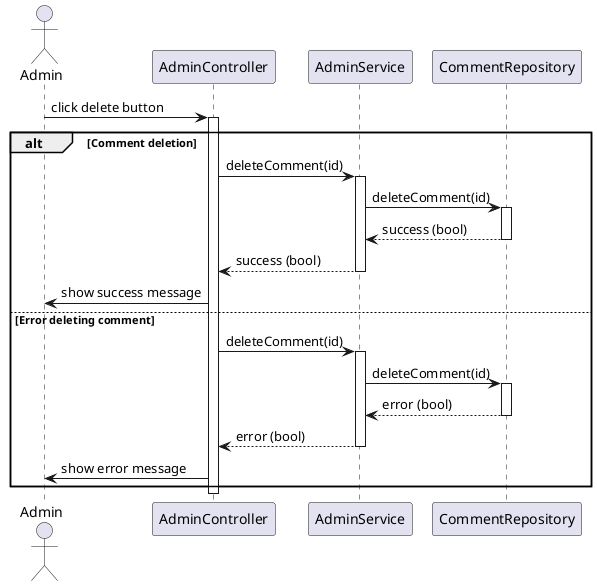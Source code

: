 @startuml

actor Admin
participant AdminController
participant AdminService
participant CommentRepository

Admin -> AdminController : click delete button
activate AdminController

alt Comment deletion
    AdminController -> AdminService : deleteComment(id)
    activate AdminService

    AdminService -> CommentRepository : deleteComment(id)
    activate CommentRepository

    CommentRepository --> AdminService : success (bool)
    deactivate CommentRepository

    AdminService --> AdminController : success (bool)
    deactivate AdminService

    AdminController -> Admin : show success message
else Error deleting comment
    AdminController -> AdminService : deleteComment(id)
    activate AdminService

    AdminService -> CommentRepository : deleteComment(id)
    activate CommentRepository

    CommentRepository --> AdminService : error (bool)
    deactivate CommentRepository

    AdminService --> AdminController : error (bool)
    deactivate AdminService

    AdminController -> Admin : show error message
end

deactivate AdminController

@enduml
